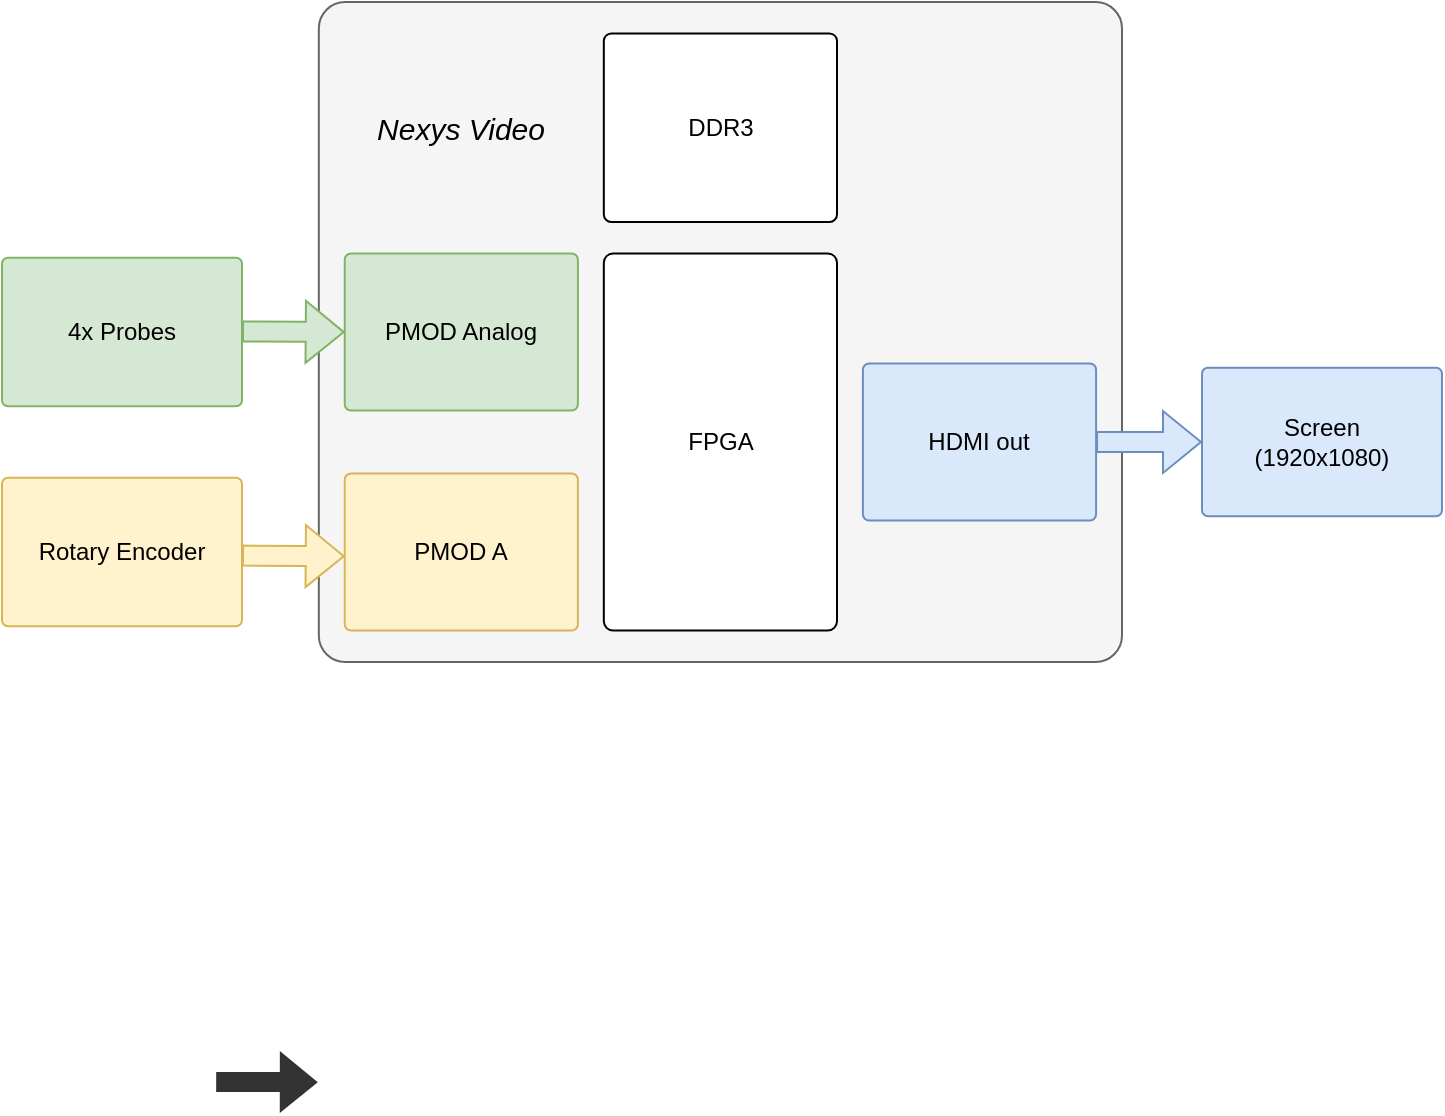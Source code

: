 <mxfile version="23.0.1" type="device">
  <diagram name="general_schematic" id="M4MxrfvtZ4ze2xyHAk0H">
    <mxGraphModel dx="989" dy="597" grid="1" gridSize="10" guides="1" tooltips="1" connect="1" arrows="1" fold="1" page="1" pageScale="1" pageWidth="827" pageHeight="1169" math="0" shadow="0">
      <root>
        <mxCell id="0" />
        <mxCell id="1" parent="0" />
        <mxCell id="yRIs_ptTsR_pQbufYXkL-1" value="" style="rounded=1;whiteSpace=wrap;html=1;arcSize=4;fillColor=#f5f5f5;fontColor=#333333;strokeColor=#666666;" vertex="1" parent="1">
          <mxGeometry x="278.409" y="240" width="401.591" height="330" as="geometry" />
        </mxCell>
        <mxCell id="yRIs_ptTsR_pQbufYXkL-2" value="FPGA" style="rounded=1;whiteSpace=wrap;html=1;arcSize=4;" vertex="1" parent="1">
          <mxGeometry x="420.909" y="365.714" width="116.591" height="188.571" as="geometry" />
        </mxCell>
        <mxCell id="yRIs_ptTsR_pQbufYXkL-3" value="PMOD Analog" style="rounded=1;whiteSpace=wrap;html=1;arcSize=4;fillColor=#d5e8d4;strokeColor=#82b366;" vertex="1" parent="1">
          <mxGeometry x="291.364" y="365.714" width="116.591" height="78.571" as="geometry" />
        </mxCell>
        <mxCell id="yRIs_ptTsR_pQbufYXkL-4" value="PMOD A" style="rounded=1;whiteSpace=wrap;html=1;arcSize=4;fillColor=#fff2cc;strokeColor=#d6b656;" vertex="1" parent="1">
          <mxGeometry x="291.364" y="475.714" width="116.591" height="78.571" as="geometry" />
        </mxCell>
        <mxCell id="yRIs_ptTsR_pQbufYXkL-5" value="HDMI out" style="rounded=1;whiteSpace=wrap;html=1;arcSize=4;fillColor=#dae8fc;strokeColor=#6c8ebf;" vertex="1" parent="1">
          <mxGeometry x="550.455" y="420.714" width="116.591" height="78.571" as="geometry" />
        </mxCell>
        <mxCell id="yRIs_ptTsR_pQbufYXkL-6" value="Nexys Video" style="rounded=0;whiteSpace=wrap;html=1;strokeColor=none;fillColor=none;fontSize=15;fontStyle=2" vertex="1" parent="1">
          <mxGeometry x="278.409" y="240" width="142.5" height="125.714" as="geometry" />
        </mxCell>
        <mxCell id="yRIs_ptTsR_pQbufYXkL-8" value="DDR3" style="rounded=1;whiteSpace=wrap;html=1;arcSize=4;" vertex="1" parent="1">
          <mxGeometry x="420.909" y="255.714" width="116.591" height="94.286" as="geometry" />
        </mxCell>
        <mxCell id="yRIs_ptTsR_pQbufYXkL-9" value="Rotary Encoder" style="rounded=1;whiteSpace=wrap;html=1;arcSize=4;fillColor=#fff2cc;strokeColor=#d6b656;" vertex="1" parent="1">
          <mxGeometry x="120" y="477.86" width="120" height="74.29" as="geometry" />
        </mxCell>
        <mxCell id="yRIs_ptTsR_pQbufYXkL-10" value="" style="shape=flexArrow;endArrow=classic;html=1;rounded=0;fillColor=#333333;strokeColor=none;exitX=1;exitY=0.5;exitDx=0;exitDy=0;" edge="1" parent="1">
          <mxGeometry width="50" height="50" relative="1" as="geometry">
            <mxPoint x="226.59" y="780" as="sourcePoint" />
            <mxPoint x="278.409" y="780.07" as="targetPoint" />
          </mxGeometry>
        </mxCell>
        <mxCell id="yRIs_ptTsR_pQbufYXkL-14" value="" style="shape=flexArrow;endArrow=classic;html=1;rounded=0;fillColor=#fff2cc;strokeColor=#d6b656;entryX=0;entryY=0.5;entryDx=0;entryDy=0;" edge="1" parent="1">
          <mxGeometry width="50" height="50" relative="1" as="geometry">
            <mxPoint x="240" y="516.8" as="sourcePoint" />
            <mxPoint x="291.364" y="517.15" as="targetPoint" />
          </mxGeometry>
        </mxCell>
        <mxCell id="yRIs_ptTsR_pQbufYXkL-15" value="4x Probes" style="rounded=1;whiteSpace=wrap;html=1;arcSize=4;fillColor=#d5e8d4;strokeColor=#82b366;" vertex="1" parent="1">
          <mxGeometry x="120" y="367.86" width="120" height="74.29" as="geometry" />
        </mxCell>
        <mxCell id="yRIs_ptTsR_pQbufYXkL-16" value="" style="shape=flexArrow;endArrow=classic;html=1;rounded=0;fillColor=#d5e8d4;strokeColor=#82b366;entryX=0;entryY=0.5;entryDx=0;entryDy=0;" edge="1" parent="1">
          <mxGeometry width="50" height="50" relative="1" as="geometry">
            <mxPoint x="240" y="404.71" as="sourcePoint" />
            <mxPoint x="291.364" y="405.06" as="targetPoint" />
          </mxGeometry>
        </mxCell>
        <mxCell id="yRIs_ptTsR_pQbufYXkL-17" value="Screen&lt;br&gt;(1920x1080)" style="rounded=1;whiteSpace=wrap;html=1;arcSize=4;fillColor=#dae8fc;strokeColor=#6c8ebf;" vertex="1" parent="1">
          <mxGeometry x="720" y="422.86" width="120" height="74.29" as="geometry" />
        </mxCell>
        <mxCell id="yRIs_ptTsR_pQbufYXkL-18" value="" style="shape=flexArrow;endArrow=classic;html=1;rounded=0;fillColor=#dae8fc;strokeColor=#6c8ebf;entryX=0;entryY=0.5;entryDx=0;entryDy=0;exitX=1;exitY=0.5;exitDx=0;exitDy=0;" edge="1" parent="1" source="yRIs_ptTsR_pQbufYXkL-5">
          <mxGeometry width="50" height="50" relative="1" as="geometry">
            <mxPoint x="668.64" y="459.66" as="sourcePoint" />
            <mxPoint x="720.004" y="460.01" as="targetPoint" />
          </mxGeometry>
        </mxCell>
      </root>
    </mxGraphModel>
  </diagram>
</mxfile>
